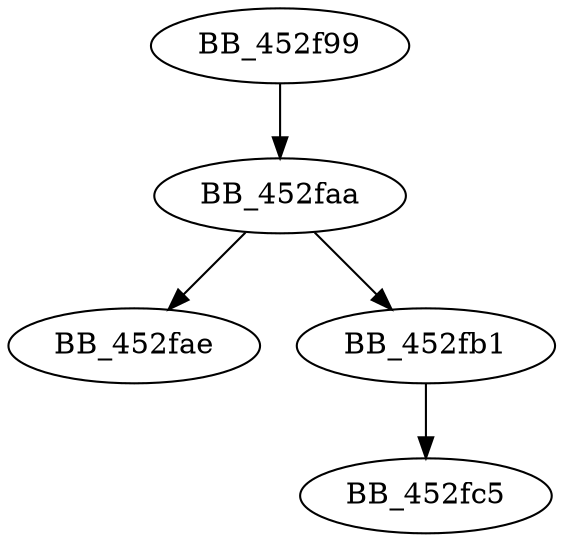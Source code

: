 DiGraph sub_452F99{
BB_452f99->BB_452faa
BB_452faa->BB_452fae
BB_452faa->BB_452fb1
BB_452fb1->BB_452fc5
}
